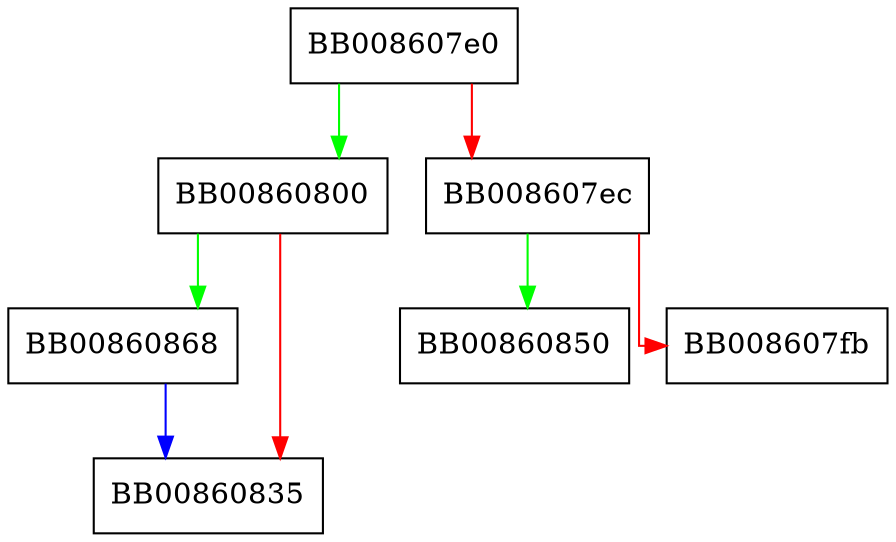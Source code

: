 digraph __libc_sendmsg {
  node [shape="box"];
  graph [splines=ortho];
  BB008607e0 -> BB00860800 [color="green"];
  BB008607e0 -> BB008607ec [color="red"];
  BB008607ec -> BB00860850 [color="green"];
  BB008607ec -> BB008607fb [color="red"];
  BB00860800 -> BB00860868 [color="green"];
  BB00860800 -> BB00860835 [color="red"];
  BB00860868 -> BB00860835 [color="blue"];
}